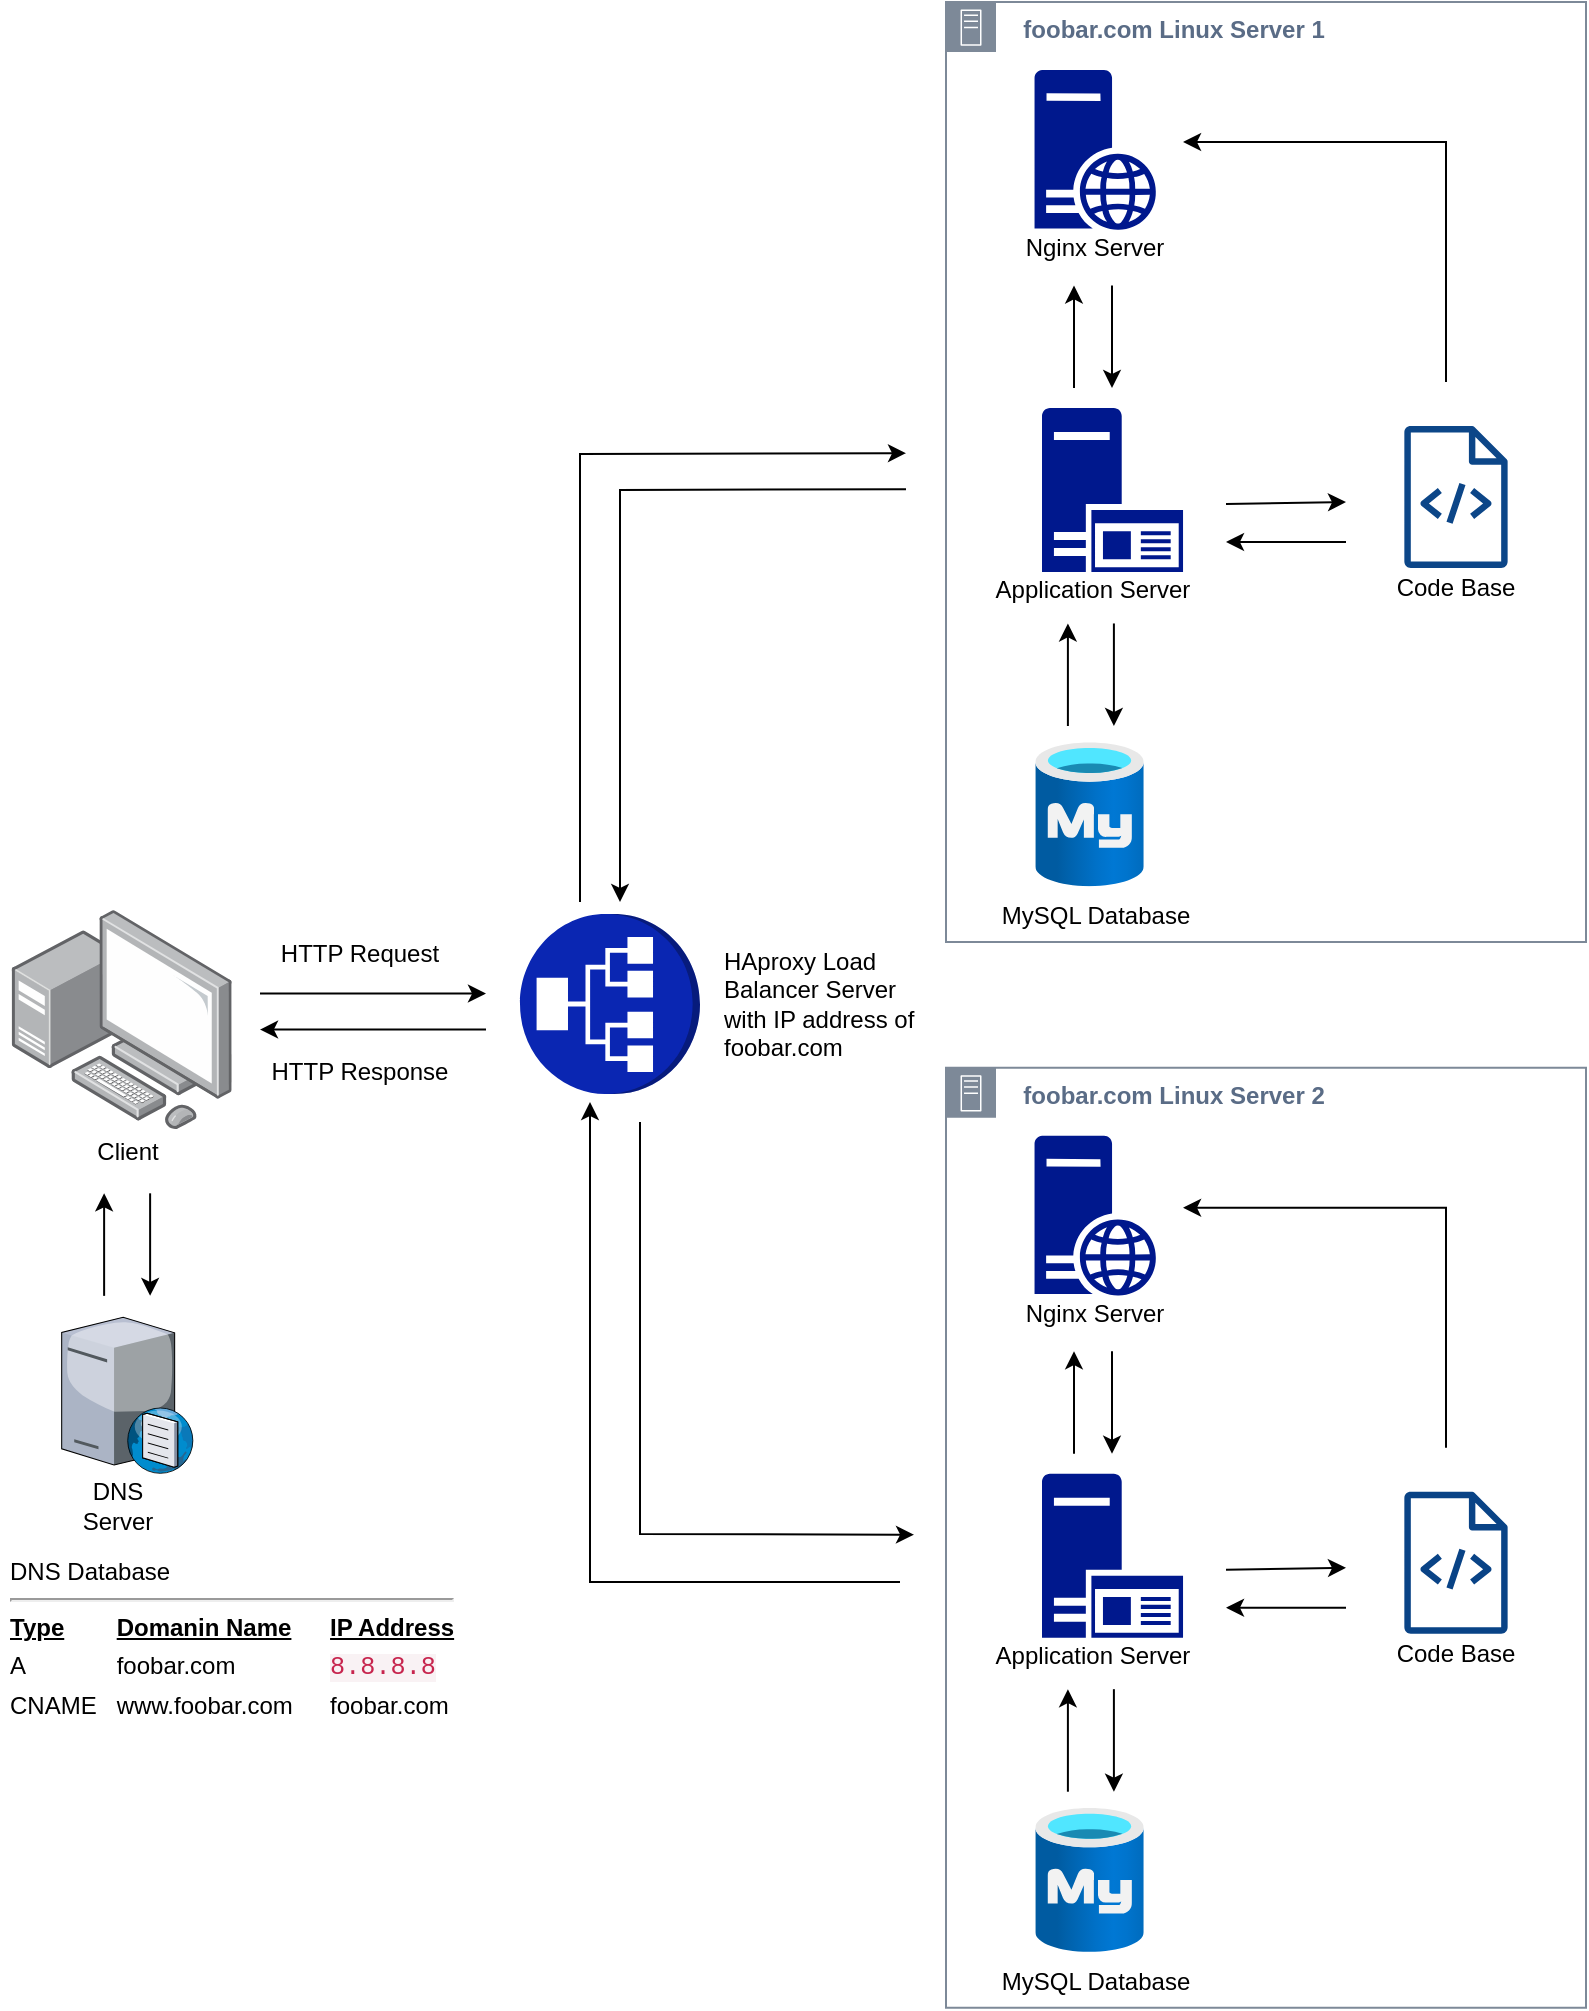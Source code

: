 <mxfile version="24.4.13" type="device">
  <diagram name="Page-1" id="luediHqik0dXqKViBkO_">
    <mxGraphModel dx="1615" dy="803" grid="1" gridSize="10" guides="1" tooltips="1" connect="1" arrows="1" fold="1" page="1" pageScale="1" pageWidth="850" pageHeight="1100" math="0" shadow="0">
      <root>
        <mxCell id="0" />
        <mxCell id="1" parent="0" />
        <mxCell id="I6jlp43hXR9_M5Y7e2dG-6" value="" style="image;points=[];aspect=fixed;html=1;align=center;shadow=0;dashed=0;image=img/lib/allied_telesis/computer_and_terminals/Personal_Computer_with_Server.svg;" parent="1" vertex="1">
          <mxGeometry x="45.84" y="483.8" width="110" height="110" as="geometry" />
        </mxCell>
        <mxCell id="I6jlp43hXR9_M5Y7e2dG-7" value="" style="verticalLabelPosition=bottom;sketch=0;aspect=fixed;html=1;verticalAlign=top;strokeColor=none;align=center;outlineConnect=0;shape=mxgraph.citrix.dns_server;" parent="1" vertex="1">
          <mxGeometry x="70.84" y="685.66" width="66.16" height="80" as="geometry" />
        </mxCell>
        <mxCell id="I6jlp43hXR9_M5Y7e2dG-16" value="Client" style="text;strokeColor=none;align=center;fillColor=none;html=1;verticalAlign=middle;whiteSpace=wrap;rounded=0;" parent="1" vertex="1">
          <mxGeometry x="73.92" y="592.8" width="60" height="25" as="geometry" />
        </mxCell>
        <mxCell id="I6jlp43hXR9_M5Y7e2dG-29" style="edgeStyle=none;rounded=0;orthogonalLoop=1;jettySize=auto;html=1;" parent="1" edge="1">
          <mxGeometry relative="1" as="geometry">
            <mxPoint x="283" y="525.8" as="targetPoint" />
            <mxPoint x="170" y="525.8" as="sourcePoint" />
          </mxGeometry>
        </mxCell>
        <mxCell id="I6jlp43hXR9_M5Y7e2dG-30" style="edgeStyle=none;rounded=0;orthogonalLoop=1;jettySize=auto;html=1;" parent="1" edge="1">
          <mxGeometry relative="1" as="geometry">
            <mxPoint x="170" y="543.8" as="targetPoint" />
            <mxPoint x="283" y="543.8" as="sourcePoint" />
          </mxGeometry>
        </mxCell>
        <mxCell id="I6jlp43hXR9_M5Y7e2dG-19" value="DNS Server" style="text;strokeColor=none;align=center;fillColor=none;html=1;verticalAlign=middle;whiteSpace=wrap;rounded=0;" parent="1" vertex="1">
          <mxGeometry x="69" y="766.66" width="60" height="30" as="geometry" />
        </mxCell>
        <mxCell id="I6jlp43hXR9_M5Y7e2dG-31" value="&lt;b&gt;&amp;nbsp; foobar.com Linux Server 1&lt;/b&gt;" style="points=[[0,0],[0.25,0],[0.5,0],[0.75,0],[1,0],[1,0.25],[1,0.5],[1,0.75],[1,1],[0.75,1],[0.5,1],[0.25,1],[0,1],[0,0.75],[0,0.5],[0,0.25]];outlineConnect=0;gradientColor=none;html=1;whiteSpace=wrap;fontSize=12;fontStyle=0;container=1;pointerEvents=0;collapsible=0;recursiveResize=0;shape=mxgraph.aws4.group;grIcon=mxgraph.aws4.group_on_premise;strokeColor=#7D8998;fillColor=none;verticalAlign=top;align=left;spacingLeft=30;fontColor=#5A6C86;dashed=0;" parent="1" vertex="1">
          <mxGeometry x="513" y="30" width="320" height="470" as="geometry" />
        </mxCell>
        <mxCell id="I6jlp43hXR9_M5Y7e2dG-36" value="&lt;table&gt;&lt;tbody&gt;&lt;tr&gt;&lt;td&gt;DNS Database&lt;hr&gt;&lt;b&gt;&lt;u&gt;Type&lt;span style=&quot;white-space: pre;&quot;&gt;&#x9;&lt;/span&gt;Domanin Name&lt;span style=&quot;white-space: pre;&quot;&gt;&#x9;&lt;/span&gt;IP Address&lt;/u&gt;&lt;/b&gt;&lt;/td&gt;&lt;td&gt;&lt;br&gt;&lt;/td&gt;&lt;td&gt;&lt;br&gt;&lt;/td&gt;&lt;/tr&gt;&lt;tr&gt;&lt;td&gt;A&lt;span style=&quot;white-space: pre;&quot;&gt;&#x9;&lt;/span&gt;&lt;span style=&quot;white-space: pre;&quot;&gt;&#x9;&lt;/span&gt;foobar.com&lt;span style=&quot;white-space: pre;&quot;&gt;&#x9;&lt;/span&gt;&lt;span style=&quot;white-space: pre;&quot;&gt;&#x9;&lt;/span&gt;&lt;span style=&quot;color: rgb(199, 37, 78); font-family: Menlo, Monaco, Consolas, &amp;quot;Courier New&amp;quot;, monospace; font-size: 12.6px; background-color: rgb(249, 242, 244);&quot;&gt;8.8.8.8&lt;/span&gt;&#x9;&lt;br&gt;&lt;/td&gt;&lt;td&gt;&lt;br&gt;&lt;/td&gt;&lt;td&gt;&lt;br&gt;&lt;/td&gt;&lt;/tr&gt;&lt;tr&gt;&lt;td&gt;CNAME&lt;span style=&quot;white-space: pre;&quot;&gt;&#x9;&lt;/span&gt;www.foobar.com&lt;span style=&quot;white-space: pre;&quot;&gt;&#x9;&lt;/span&gt;foobar.com&lt;/td&gt;&lt;td&gt;&lt;br&gt;&lt;/td&gt;&lt;td&gt;&lt;br&gt;&lt;/td&gt;&lt;/tr&gt;&lt;/tbody&gt;&lt;/table&gt;" style="text;strokeColor=none;align=left;fillColor=none;html=1;verticalAlign=middle;whiteSpace=wrap;rounded=0;" parent="1" vertex="1">
          <mxGeometry x="40" y="807.93" width="245" height="80" as="geometry" />
        </mxCell>
        <mxCell id="I6jlp43hXR9_M5Y7e2dG-39" value="Application Server" style="text;strokeColor=none;align=center;fillColor=none;html=1;verticalAlign=middle;whiteSpace=wrap;rounded=0;" parent="1" vertex="1">
          <mxGeometry x="533" y="315" width="106.64" height="18" as="geometry" />
        </mxCell>
        <mxCell id="TjRENbPCBX0Kt2JWYsnZ-2" value="" style="sketch=0;outlineConnect=0;fontColor=#232F3E;gradientColor=none;fillColor=#0c4688;strokeColor=none;dashed=0;verticalLabelPosition=bottom;verticalAlign=top;align=center;html=1;fontSize=12;fontStyle=0;aspect=fixed;pointerEvents=1;shape=mxgraph.aws4.source_code;" parent="1" vertex="1">
          <mxGeometry x="742.06" y="242" width="51.87" height="71" as="geometry" />
        </mxCell>
        <mxCell id="I6jlp43hXR9_M5Y7e2dG-42" value="" style="image;aspect=fixed;html=1;points=[];align=center;fontSize=12;image=img/lib/azure2/databases/Azure_Database_MySQL_Server.svg;" parent="1" vertex="1">
          <mxGeometry x="557.67" y="400" width="54.2" height="72.27" as="geometry" />
        </mxCell>
        <mxCell id="I6jlp43hXR9_M5Y7e2dG-49" value="MySQL Database" style="text;strokeColor=none;align=center;fillColor=none;html=1;verticalAlign=middle;whiteSpace=wrap;rounded=0;" parent="1" vertex="1">
          <mxGeometry x="537.67" y="477.14" width="100" height="20" as="geometry" />
        </mxCell>
        <mxCell id="TjRENbPCBX0Kt2JWYsnZ-3" value="Code Base" style="text;strokeColor=none;align=center;fillColor=none;html=1;verticalAlign=middle;whiteSpace=wrap;rounded=0;" parent="1" vertex="1">
          <mxGeometry x="733" y="313" width="70" height="20" as="geometry" />
        </mxCell>
        <mxCell id="TjRENbPCBX0Kt2JWYsnZ-9" style="edgeStyle=none;rounded=0;orthogonalLoop=1;jettySize=auto;html=1;exitX=1;exitY=0.25;exitDx=0;exitDy=0;" parent="1" edge="1">
          <mxGeometry relative="1" as="geometry">
            <mxPoint x="713" y="280" as="targetPoint" />
            <mxPoint x="653" y="281.0" as="sourcePoint" />
          </mxGeometry>
        </mxCell>
        <mxCell id="TjRENbPCBX0Kt2JWYsnZ-10" style="edgeStyle=none;rounded=0;orthogonalLoop=1;jettySize=auto;html=1;" parent="1" edge="1">
          <mxGeometry relative="1" as="geometry">
            <mxPoint x="653" y="300.0" as="targetPoint" />
            <mxPoint x="713" y="300" as="sourcePoint" />
          </mxGeometry>
        </mxCell>
        <mxCell id="I6jlp43hXR9_M5Y7e2dG-47" style="edgeStyle=none;rounded=0;orthogonalLoop=1;jettySize=auto;html=1;" parent="1" edge="1">
          <mxGeometry relative="1" as="geometry">
            <mxPoint x="577" y="171.73" as="targetPoint" />
            <mxPoint x="577" y="223" as="sourcePoint" />
          </mxGeometry>
        </mxCell>
        <mxCell id="I6jlp43hXR9_M5Y7e2dG-48" style="edgeStyle=none;rounded=0;orthogonalLoop=1;jettySize=auto;html=1;" parent="1" edge="1">
          <mxGeometry relative="1" as="geometry">
            <mxPoint x="596" y="223" as="targetPoint" />
            <mxPoint x="596" y="171.73" as="sourcePoint" />
          </mxGeometry>
        </mxCell>
        <mxCell id="I6jlp43hXR9_M5Y7e2dG-34" value="" style="sketch=0;aspect=fixed;pointerEvents=1;shadow=0;dashed=0;html=1;strokeColor=none;labelPosition=center;verticalLabelPosition=bottom;verticalAlign=top;align=center;fillColor=#00188D;shape=mxgraph.mscae.enterprise.application_server2" parent="1" vertex="1">
          <mxGeometry x="561" y="233" width="70.52" height="82" as="geometry" />
        </mxCell>
        <mxCell id="TjRENbPCBX0Kt2JWYsnZ-14" style="edgeStyle=none;rounded=0;orthogonalLoop=1;jettySize=auto;html=1;" parent="1" edge="1">
          <mxGeometry relative="1" as="geometry">
            <mxPoint x="573.95" y="340.73" as="targetPoint" />
            <mxPoint x="573.95" y="392" as="sourcePoint" />
          </mxGeometry>
        </mxCell>
        <mxCell id="TjRENbPCBX0Kt2JWYsnZ-15" style="edgeStyle=none;rounded=0;orthogonalLoop=1;jettySize=auto;html=1;" parent="1" edge="1">
          <mxGeometry relative="1" as="geometry">
            <mxPoint x="596.95" y="392" as="targetPoint" />
            <mxPoint x="596.95" y="340.73" as="sourcePoint" />
          </mxGeometry>
        </mxCell>
        <mxCell id="TjRENbPCBX0Kt2JWYsnZ-16" value="" style="sketch=0;aspect=fixed;pointerEvents=1;shadow=0;dashed=0;html=1;strokeColor=none;labelPosition=center;verticalLabelPosition=bottom;verticalAlign=top;align=center;fillColor=#00188D;shape=mxgraph.mscae.enterprise.web_server" parent="1" vertex="1">
          <mxGeometry x="557.27" y="64" width="60.8" height="80" as="geometry" />
        </mxCell>
        <mxCell id="TjRENbPCBX0Kt2JWYsnZ-17" value="Nginx Server" style="text;strokeColor=none;align=center;fillColor=none;html=1;verticalAlign=middle;whiteSpace=wrap;rounded=0;" parent="1" vertex="1">
          <mxGeometry x="533.93" y="144" width="106.64" height="18" as="geometry" />
        </mxCell>
        <mxCell id="TjRENbPCBX0Kt2JWYsnZ-19" style="edgeStyle=none;rounded=0;orthogonalLoop=1;jettySize=auto;html=1;" parent="1" edge="1">
          <mxGeometry relative="1" as="geometry">
            <mxPoint x="631.52" y="100.0" as="targetPoint" />
            <mxPoint x="763" y="220" as="sourcePoint" />
            <Array as="points">
              <mxPoint x="763" y="100.0" />
            </Array>
          </mxGeometry>
        </mxCell>
        <mxCell id="TjRENbPCBX0Kt2JWYsnZ-22" style="edgeStyle=none;rounded=0;orthogonalLoop=1;jettySize=auto;html=1;" parent="1" edge="1">
          <mxGeometry relative="1" as="geometry">
            <mxPoint x="92.06" y="625.66" as="targetPoint" />
            <mxPoint x="92.06" y="676.93" as="sourcePoint" />
          </mxGeometry>
        </mxCell>
        <mxCell id="TjRENbPCBX0Kt2JWYsnZ-23" style="edgeStyle=none;rounded=0;orthogonalLoop=1;jettySize=auto;html=1;" parent="1" edge="1">
          <mxGeometry relative="1" as="geometry">
            <mxPoint x="115.06" y="676.93" as="targetPoint" />
            <mxPoint x="115.06" y="625.66" as="sourcePoint" />
          </mxGeometry>
        </mxCell>
        <mxCell id="7bQOIMMHuxMf3h_n53OH-1" value="HTTP Response" style="text;strokeColor=none;align=center;fillColor=none;html=1;verticalAlign=middle;whiteSpace=wrap;rounded=0;" parent="1" vertex="1">
          <mxGeometry x="170" y="552.8" width="100" height="25" as="geometry" />
        </mxCell>
        <mxCell id="7bQOIMMHuxMf3h_n53OH-2" value="HTTP Request" style="text;strokeColor=none;align=center;fillColor=none;html=1;verticalAlign=middle;whiteSpace=wrap;rounded=0;" parent="1" vertex="1">
          <mxGeometry x="170" y="493.8" width="100" height="25" as="geometry" />
        </mxCell>
        <mxCell id="WhKH9Ss32SUy4Tv57kXH-2" value="&lt;b&gt;&amp;nbsp; foobar.com Linux Server 2&lt;/b&gt;" style="points=[[0,0],[0.25,0],[0.5,0],[0.75,0],[1,0],[1,0.25],[1,0.5],[1,0.75],[1,1],[0.75,1],[0.5,1],[0.25,1],[0,1],[0,0.75],[0,0.5],[0,0.25]];outlineConnect=0;gradientColor=none;html=1;whiteSpace=wrap;fontSize=12;fontStyle=0;container=1;pointerEvents=0;collapsible=0;recursiveResize=0;shape=mxgraph.aws4.group;grIcon=mxgraph.aws4.group_on_premise;strokeColor=#7D8998;fillColor=none;verticalAlign=top;align=left;spacingLeft=30;fontColor=#5A6C86;dashed=0;" vertex="1" parent="1">
          <mxGeometry x="513" y="562.86" width="320" height="470" as="geometry" />
        </mxCell>
        <mxCell id="WhKH9Ss32SUy4Tv57kXH-3" value="Application Server" style="text;strokeColor=none;align=center;fillColor=none;html=1;verticalAlign=middle;whiteSpace=wrap;rounded=0;" vertex="1" parent="1">
          <mxGeometry x="533" y="847.86" width="106.64" height="18" as="geometry" />
        </mxCell>
        <mxCell id="WhKH9Ss32SUy4Tv57kXH-4" value="" style="sketch=0;outlineConnect=0;fontColor=#232F3E;gradientColor=none;fillColor=#094386;strokeColor=none;dashed=0;verticalLabelPosition=bottom;verticalAlign=top;align=center;html=1;fontSize=12;fontStyle=0;aspect=fixed;pointerEvents=1;shape=mxgraph.aws4.source_code;" vertex="1" parent="1">
          <mxGeometry x="742.06" y="774.86" width="51.87" height="71" as="geometry" />
        </mxCell>
        <mxCell id="WhKH9Ss32SUy4Tv57kXH-5" value="" style="image;aspect=fixed;html=1;points=[];align=center;fontSize=12;image=img/lib/azure2/databases/Azure_Database_MySQL_Server.svg;" vertex="1" parent="1">
          <mxGeometry x="557.67" y="932.86" width="54.2" height="72.27" as="geometry" />
        </mxCell>
        <mxCell id="WhKH9Ss32SUy4Tv57kXH-6" value="MySQL Database" style="text;strokeColor=none;align=center;fillColor=none;html=1;verticalAlign=middle;whiteSpace=wrap;rounded=0;" vertex="1" parent="1">
          <mxGeometry x="537.67" y="1010.0" width="100" height="20" as="geometry" />
        </mxCell>
        <mxCell id="WhKH9Ss32SUy4Tv57kXH-7" value="Code Base" style="text;strokeColor=none;align=center;fillColor=none;html=1;verticalAlign=middle;whiteSpace=wrap;rounded=0;" vertex="1" parent="1">
          <mxGeometry x="733" y="845.86" width="70" height="20" as="geometry" />
        </mxCell>
        <mxCell id="WhKH9Ss32SUy4Tv57kXH-8" style="edgeStyle=none;rounded=0;orthogonalLoop=1;jettySize=auto;html=1;exitX=1;exitY=0.25;exitDx=0;exitDy=0;" edge="1" parent="1">
          <mxGeometry relative="1" as="geometry">
            <mxPoint x="713" y="812.86" as="targetPoint" />
            <mxPoint x="653" y="813.86" as="sourcePoint" />
          </mxGeometry>
        </mxCell>
        <mxCell id="WhKH9Ss32SUy4Tv57kXH-9" style="edgeStyle=none;rounded=0;orthogonalLoop=1;jettySize=auto;html=1;" edge="1" parent="1">
          <mxGeometry relative="1" as="geometry">
            <mxPoint x="653" y="832.86" as="targetPoint" />
            <mxPoint x="713" y="832.86" as="sourcePoint" />
          </mxGeometry>
        </mxCell>
        <mxCell id="WhKH9Ss32SUy4Tv57kXH-10" style="edgeStyle=none;rounded=0;orthogonalLoop=1;jettySize=auto;html=1;" edge="1" parent="1">
          <mxGeometry relative="1" as="geometry">
            <mxPoint x="577" y="704.59" as="targetPoint" />
            <mxPoint x="577" y="755.86" as="sourcePoint" />
          </mxGeometry>
        </mxCell>
        <mxCell id="WhKH9Ss32SUy4Tv57kXH-11" style="edgeStyle=none;rounded=0;orthogonalLoop=1;jettySize=auto;html=1;" edge="1" parent="1">
          <mxGeometry relative="1" as="geometry">
            <mxPoint x="596" y="755.86" as="targetPoint" />
            <mxPoint x="596" y="704.59" as="sourcePoint" />
          </mxGeometry>
        </mxCell>
        <mxCell id="WhKH9Ss32SUy4Tv57kXH-12" value="" style="sketch=0;aspect=fixed;pointerEvents=1;shadow=0;dashed=0;html=1;strokeColor=none;labelPosition=center;verticalLabelPosition=bottom;verticalAlign=top;align=center;fillColor=#00188D;shape=mxgraph.mscae.enterprise.application_server2" vertex="1" parent="1">
          <mxGeometry x="561" y="765.86" width="70.52" height="82" as="geometry" />
        </mxCell>
        <mxCell id="WhKH9Ss32SUy4Tv57kXH-13" style="edgeStyle=none;rounded=0;orthogonalLoop=1;jettySize=auto;html=1;" edge="1" parent="1">
          <mxGeometry relative="1" as="geometry">
            <mxPoint x="573.95" y="873.59" as="targetPoint" />
            <mxPoint x="573.95" y="924.86" as="sourcePoint" />
          </mxGeometry>
        </mxCell>
        <mxCell id="WhKH9Ss32SUy4Tv57kXH-14" style="edgeStyle=none;rounded=0;orthogonalLoop=1;jettySize=auto;html=1;" edge="1" parent="1">
          <mxGeometry relative="1" as="geometry">
            <mxPoint x="596.95" y="924.86" as="targetPoint" />
            <mxPoint x="596.95" y="873.59" as="sourcePoint" />
          </mxGeometry>
        </mxCell>
        <mxCell id="WhKH9Ss32SUy4Tv57kXH-15" value="" style="sketch=0;aspect=fixed;pointerEvents=1;shadow=0;dashed=0;html=1;strokeColor=none;labelPosition=center;verticalLabelPosition=bottom;verticalAlign=top;align=center;fillColor=#00188D;shape=mxgraph.mscae.enterprise.web_server" vertex="1" parent="1">
          <mxGeometry x="557.27" y="596.86" width="60.8" height="80" as="geometry" />
        </mxCell>
        <mxCell id="WhKH9Ss32SUy4Tv57kXH-16" value="Nginx Server" style="text;strokeColor=none;align=center;fillColor=none;html=1;verticalAlign=middle;whiteSpace=wrap;rounded=0;" vertex="1" parent="1">
          <mxGeometry x="533.93" y="676.86" width="106.64" height="18" as="geometry" />
        </mxCell>
        <mxCell id="WhKH9Ss32SUy4Tv57kXH-18" style="edgeStyle=none;rounded=0;orthogonalLoop=1;jettySize=auto;html=1;" edge="1" parent="1">
          <mxGeometry relative="1" as="geometry">
            <mxPoint x="631.52" y="632.86" as="targetPoint" />
            <mxPoint x="763" y="752.86" as="sourcePoint" />
            <Array as="points">
              <mxPoint x="763" y="632.86" />
            </Array>
          </mxGeometry>
        </mxCell>
        <mxCell id="WhKH9Ss32SUy4Tv57kXH-23" value="" style="outlineConnect=0;dashed=0;verticalLabelPosition=bottom;verticalAlign=top;align=center;html=1;shape=mxgraph.aws3.application_load_balancer;fillColor=#0a26b2;gradientColor=none;direction=north;" vertex="1" parent="1">
          <mxGeometry x="300" y="486" width="90" height="90" as="geometry" />
        </mxCell>
        <mxCell id="WhKH9Ss32SUy4Tv57kXH-24" style="edgeStyle=none;rounded=0;orthogonalLoop=1;jettySize=auto;html=1;" edge="1" parent="1">
          <mxGeometry relative="1" as="geometry">
            <mxPoint x="493" y="255.58" as="targetPoint" />
            <mxPoint x="330" y="480" as="sourcePoint" />
            <Array as="points">
              <mxPoint x="330" y="256" />
            </Array>
          </mxGeometry>
        </mxCell>
        <mxCell id="WhKH9Ss32SUy4Tv57kXH-25" style="edgeStyle=none;rounded=0;orthogonalLoop=1;jettySize=auto;html=1;" edge="1" parent="1">
          <mxGeometry relative="1" as="geometry">
            <mxPoint x="350" y="480" as="targetPoint" />
            <mxPoint x="493" y="273.58" as="sourcePoint" />
            <Array as="points">
              <mxPoint x="350" y="274" />
            </Array>
          </mxGeometry>
        </mxCell>
        <mxCell id="WhKH9Ss32SUy4Tv57kXH-26" style="edgeStyle=none;rounded=0;orthogonalLoop=1;jettySize=auto;html=1;" edge="1" parent="1">
          <mxGeometry relative="1" as="geometry">
            <mxPoint x="497" y="796.33" as="targetPoint" />
            <mxPoint x="360" y="590" as="sourcePoint" />
            <Array as="points">
              <mxPoint x="360" y="796" />
            </Array>
          </mxGeometry>
        </mxCell>
        <mxCell id="WhKH9Ss32SUy4Tv57kXH-27" style="edgeStyle=none;rounded=0;orthogonalLoop=1;jettySize=auto;html=1;" edge="1" parent="1">
          <mxGeometry relative="1" as="geometry">
            <mxPoint x="335" y="580" as="targetPoint" />
            <mxPoint x="490" y="820" as="sourcePoint" />
            <Array as="points">
              <mxPoint x="335" y="820" />
            </Array>
          </mxGeometry>
        </mxCell>
        <mxCell id="WhKH9Ss32SUy4Tv57kXH-28" value="HAproxy Load Balancer Server with IP address of foobar.com" style="text;strokeColor=none;align=left;fillColor=none;html=1;verticalAlign=middle;whiteSpace=wrap;rounded=0;" vertex="1" parent="1">
          <mxGeometry x="400" y="505.25" width="100" height="51.5" as="geometry" />
        </mxCell>
      </root>
    </mxGraphModel>
  </diagram>
</mxfile>
